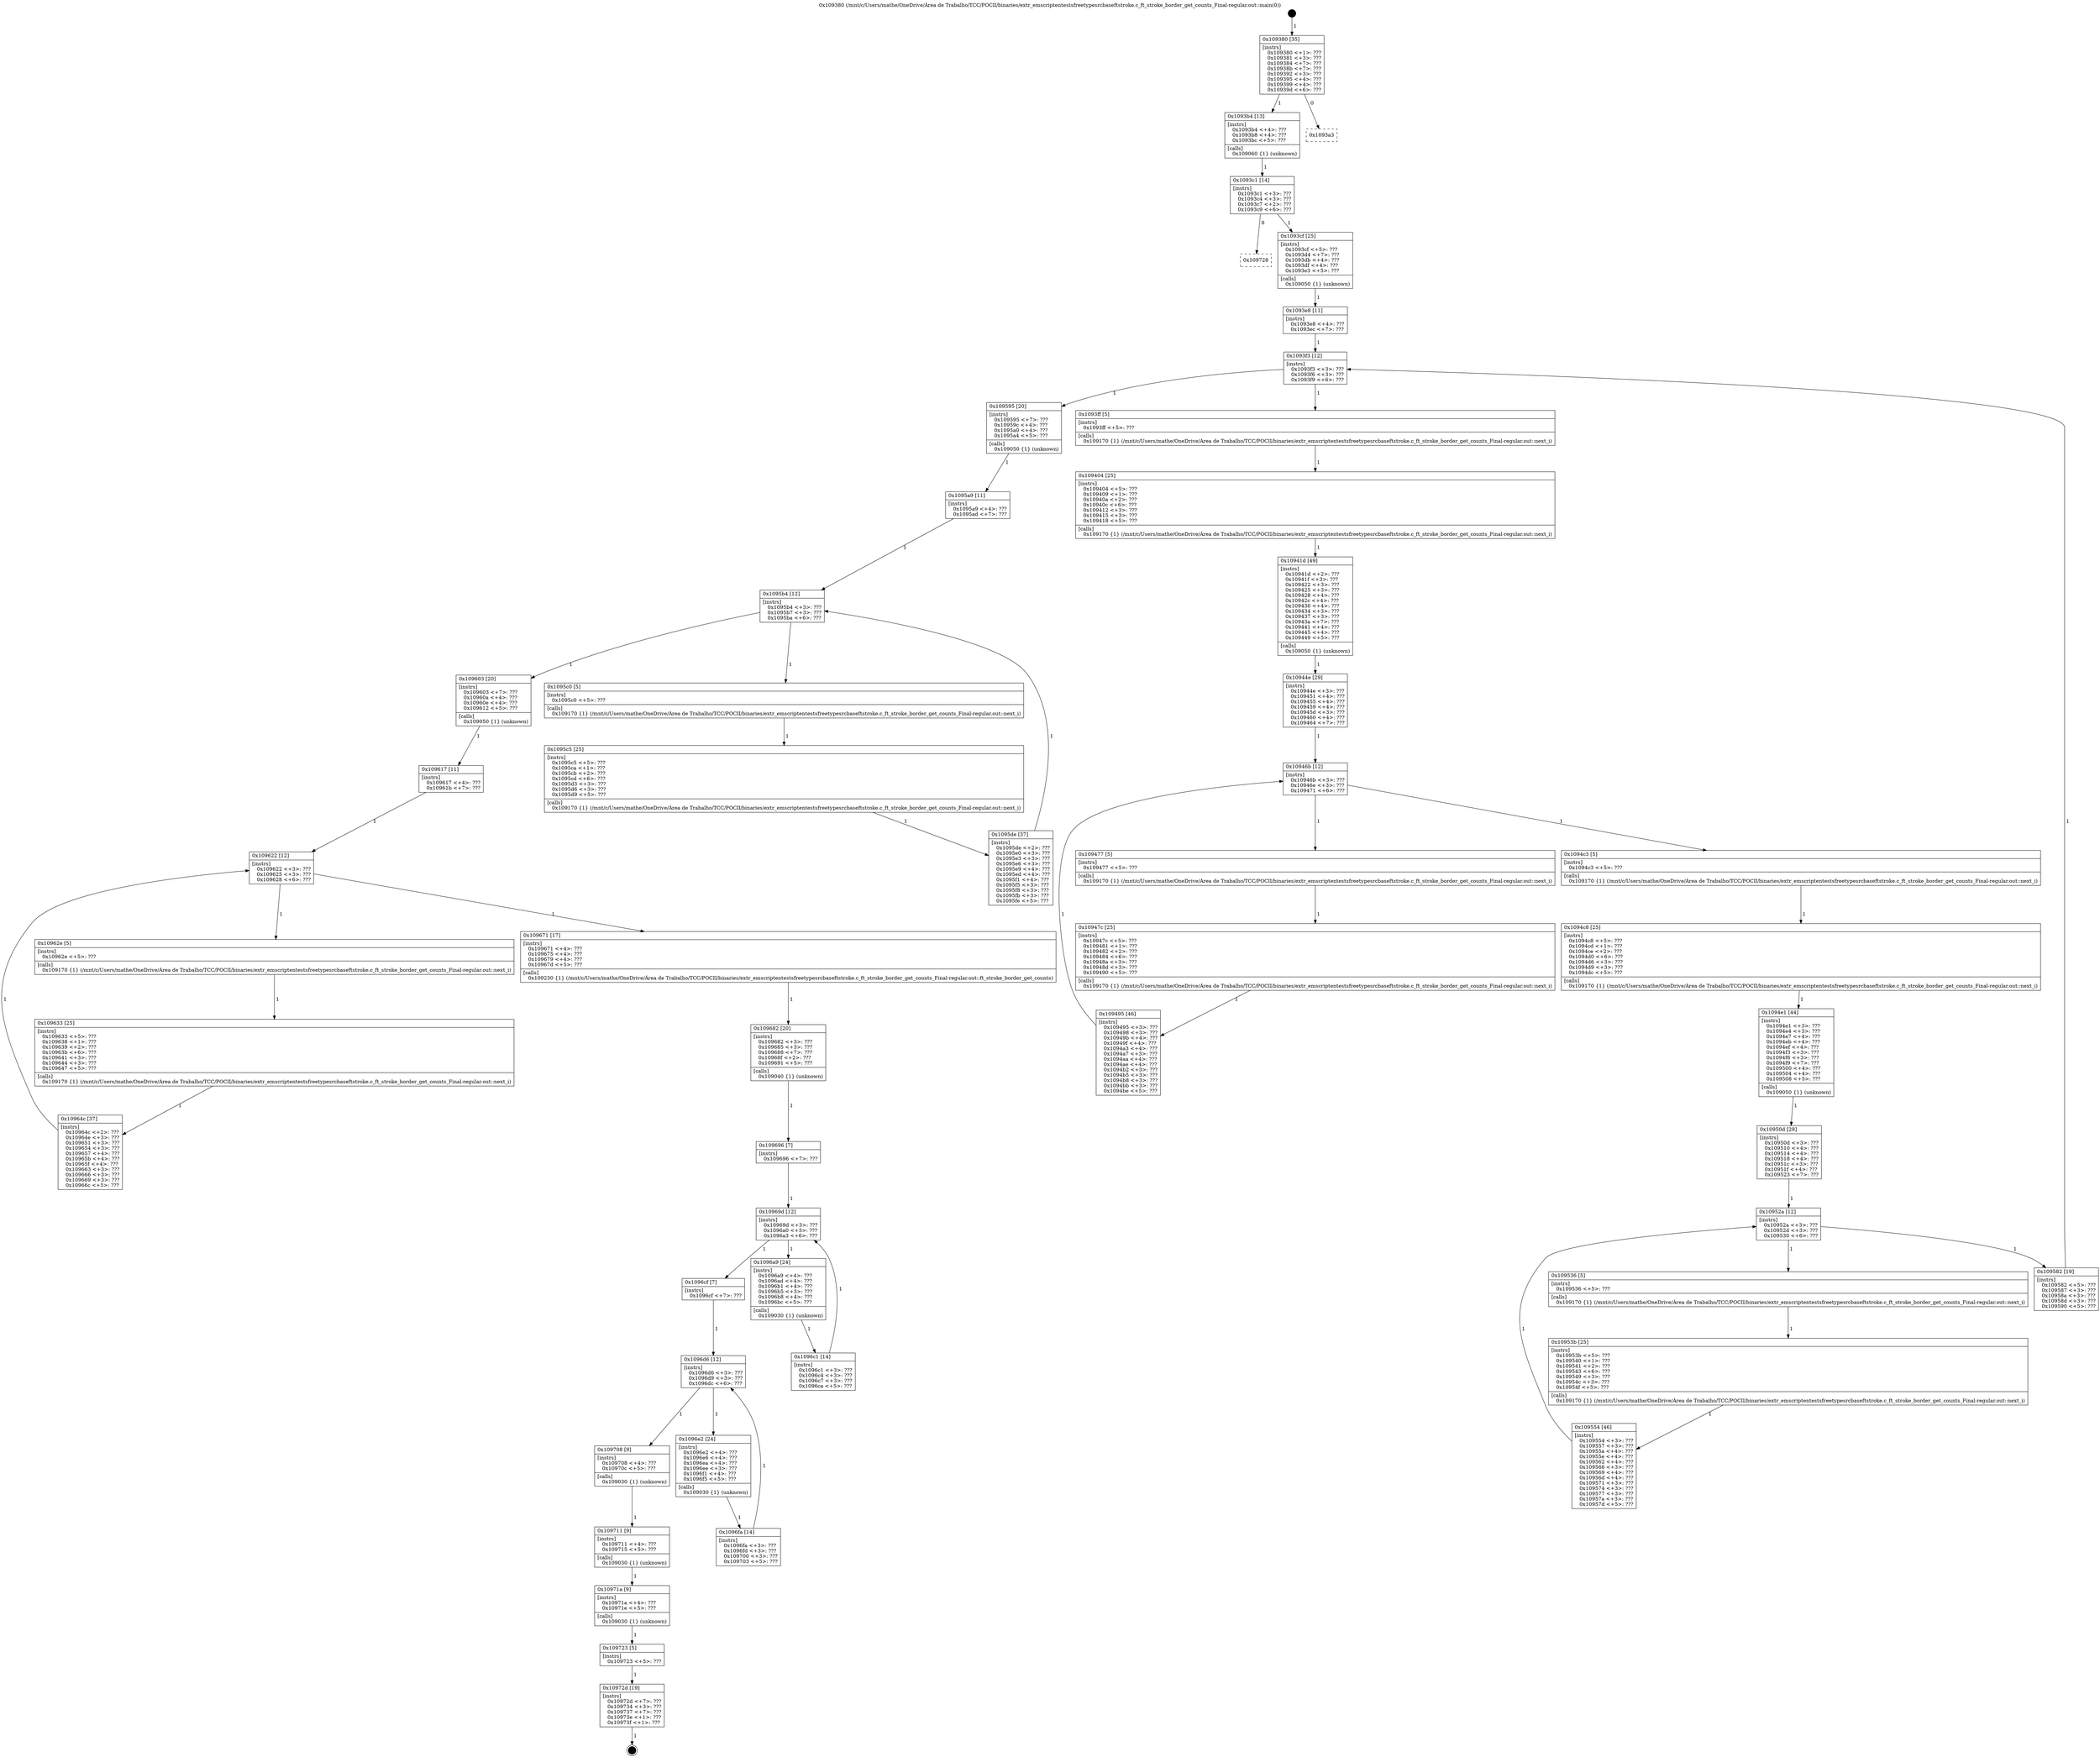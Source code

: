 digraph "0x109380" {
  label = "0x109380 (/mnt/c/Users/mathe/OneDrive/Área de Trabalho/TCC/POCII/binaries/extr_emscriptentestsfreetypesrcbaseftstroke.c_ft_stroke_border_get_counts_Final-regular.out::main(0))"
  labelloc = "t"
  node[shape=record]

  Entry [label="",width=0.3,height=0.3,shape=circle,fillcolor=black,style=filled]
  "0x109380" [label="{
     0x109380 [35]\l
     | [instrs]\l
     &nbsp;&nbsp;0x109380 \<+1\>: ???\l
     &nbsp;&nbsp;0x109381 \<+3\>: ???\l
     &nbsp;&nbsp;0x109384 \<+7\>: ???\l
     &nbsp;&nbsp;0x10938b \<+7\>: ???\l
     &nbsp;&nbsp;0x109392 \<+3\>: ???\l
     &nbsp;&nbsp;0x109395 \<+4\>: ???\l
     &nbsp;&nbsp;0x109399 \<+4\>: ???\l
     &nbsp;&nbsp;0x10939d \<+6\>: ???\l
  }"]
  "0x1093b4" [label="{
     0x1093b4 [13]\l
     | [instrs]\l
     &nbsp;&nbsp;0x1093b4 \<+4\>: ???\l
     &nbsp;&nbsp;0x1093b8 \<+4\>: ???\l
     &nbsp;&nbsp;0x1093bc \<+5\>: ???\l
     | [calls]\l
     &nbsp;&nbsp;0x109060 \{1\} (unknown)\l
  }"]
  "0x1093a3" [label="{
     0x1093a3\l
  }", style=dashed]
  "0x1093c1" [label="{
     0x1093c1 [14]\l
     | [instrs]\l
     &nbsp;&nbsp;0x1093c1 \<+3\>: ???\l
     &nbsp;&nbsp;0x1093c4 \<+3\>: ???\l
     &nbsp;&nbsp;0x1093c7 \<+2\>: ???\l
     &nbsp;&nbsp;0x1093c9 \<+6\>: ???\l
  }"]
  "0x109728" [label="{
     0x109728\l
  }", style=dashed]
  "0x1093cf" [label="{
     0x1093cf [25]\l
     | [instrs]\l
     &nbsp;&nbsp;0x1093cf \<+5\>: ???\l
     &nbsp;&nbsp;0x1093d4 \<+7\>: ???\l
     &nbsp;&nbsp;0x1093db \<+4\>: ???\l
     &nbsp;&nbsp;0x1093df \<+4\>: ???\l
     &nbsp;&nbsp;0x1093e3 \<+5\>: ???\l
     | [calls]\l
     &nbsp;&nbsp;0x109050 \{1\} (unknown)\l
  }"]
  Exit [label="",width=0.3,height=0.3,shape=circle,fillcolor=black,style=filled,peripheries=2]
  "0x1093f3" [label="{
     0x1093f3 [12]\l
     | [instrs]\l
     &nbsp;&nbsp;0x1093f3 \<+3\>: ???\l
     &nbsp;&nbsp;0x1093f6 \<+3\>: ???\l
     &nbsp;&nbsp;0x1093f9 \<+6\>: ???\l
  }"]
  "0x109595" [label="{
     0x109595 [20]\l
     | [instrs]\l
     &nbsp;&nbsp;0x109595 \<+7\>: ???\l
     &nbsp;&nbsp;0x10959c \<+4\>: ???\l
     &nbsp;&nbsp;0x1095a0 \<+4\>: ???\l
     &nbsp;&nbsp;0x1095a4 \<+5\>: ???\l
     | [calls]\l
     &nbsp;&nbsp;0x109050 \{1\} (unknown)\l
  }"]
  "0x1093ff" [label="{
     0x1093ff [5]\l
     | [instrs]\l
     &nbsp;&nbsp;0x1093ff \<+5\>: ???\l
     | [calls]\l
     &nbsp;&nbsp;0x109170 \{1\} (/mnt/c/Users/mathe/OneDrive/Área de Trabalho/TCC/POCII/binaries/extr_emscriptentestsfreetypesrcbaseftstroke.c_ft_stroke_border_get_counts_Final-regular.out::next_i)\l
  }"]
  "0x109404" [label="{
     0x109404 [25]\l
     | [instrs]\l
     &nbsp;&nbsp;0x109404 \<+5\>: ???\l
     &nbsp;&nbsp;0x109409 \<+1\>: ???\l
     &nbsp;&nbsp;0x10940a \<+2\>: ???\l
     &nbsp;&nbsp;0x10940c \<+6\>: ???\l
     &nbsp;&nbsp;0x109412 \<+3\>: ???\l
     &nbsp;&nbsp;0x109415 \<+3\>: ???\l
     &nbsp;&nbsp;0x109418 \<+5\>: ???\l
     | [calls]\l
     &nbsp;&nbsp;0x109170 \{1\} (/mnt/c/Users/mathe/OneDrive/Área de Trabalho/TCC/POCII/binaries/extr_emscriptentestsfreetypesrcbaseftstroke.c_ft_stroke_border_get_counts_Final-regular.out::next_i)\l
  }"]
  "0x10941d" [label="{
     0x10941d [49]\l
     | [instrs]\l
     &nbsp;&nbsp;0x10941d \<+2\>: ???\l
     &nbsp;&nbsp;0x10941f \<+3\>: ???\l
     &nbsp;&nbsp;0x109422 \<+3\>: ???\l
     &nbsp;&nbsp;0x109425 \<+3\>: ???\l
     &nbsp;&nbsp;0x109428 \<+4\>: ???\l
     &nbsp;&nbsp;0x10942c \<+4\>: ???\l
     &nbsp;&nbsp;0x109430 \<+4\>: ???\l
     &nbsp;&nbsp;0x109434 \<+3\>: ???\l
     &nbsp;&nbsp;0x109437 \<+3\>: ???\l
     &nbsp;&nbsp;0x10943a \<+7\>: ???\l
     &nbsp;&nbsp;0x109441 \<+4\>: ???\l
     &nbsp;&nbsp;0x109445 \<+4\>: ???\l
     &nbsp;&nbsp;0x109449 \<+5\>: ???\l
     | [calls]\l
     &nbsp;&nbsp;0x109050 \{1\} (unknown)\l
  }"]
  "0x10946b" [label="{
     0x10946b [12]\l
     | [instrs]\l
     &nbsp;&nbsp;0x10946b \<+3\>: ???\l
     &nbsp;&nbsp;0x10946e \<+3\>: ???\l
     &nbsp;&nbsp;0x109471 \<+6\>: ???\l
  }"]
  "0x1094c3" [label="{
     0x1094c3 [5]\l
     | [instrs]\l
     &nbsp;&nbsp;0x1094c3 \<+5\>: ???\l
     | [calls]\l
     &nbsp;&nbsp;0x109170 \{1\} (/mnt/c/Users/mathe/OneDrive/Área de Trabalho/TCC/POCII/binaries/extr_emscriptentestsfreetypesrcbaseftstroke.c_ft_stroke_border_get_counts_Final-regular.out::next_i)\l
  }"]
  "0x109477" [label="{
     0x109477 [5]\l
     | [instrs]\l
     &nbsp;&nbsp;0x109477 \<+5\>: ???\l
     | [calls]\l
     &nbsp;&nbsp;0x109170 \{1\} (/mnt/c/Users/mathe/OneDrive/Área de Trabalho/TCC/POCII/binaries/extr_emscriptentestsfreetypesrcbaseftstroke.c_ft_stroke_border_get_counts_Final-regular.out::next_i)\l
  }"]
  "0x10947c" [label="{
     0x10947c [25]\l
     | [instrs]\l
     &nbsp;&nbsp;0x10947c \<+5\>: ???\l
     &nbsp;&nbsp;0x109481 \<+1\>: ???\l
     &nbsp;&nbsp;0x109482 \<+2\>: ???\l
     &nbsp;&nbsp;0x109484 \<+6\>: ???\l
     &nbsp;&nbsp;0x10948a \<+3\>: ???\l
     &nbsp;&nbsp;0x10948d \<+3\>: ???\l
     &nbsp;&nbsp;0x109490 \<+5\>: ???\l
     | [calls]\l
     &nbsp;&nbsp;0x109170 \{1\} (/mnt/c/Users/mathe/OneDrive/Área de Trabalho/TCC/POCII/binaries/extr_emscriptentestsfreetypesrcbaseftstroke.c_ft_stroke_border_get_counts_Final-regular.out::next_i)\l
  }"]
  "0x109495" [label="{
     0x109495 [46]\l
     | [instrs]\l
     &nbsp;&nbsp;0x109495 \<+3\>: ???\l
     &nbsp;&nbsp;0x109498 \<+3\>: ???\l
     &nbsp;&nbsp;0x10949b \<+4\>: ???\l
     &nbsp;&nbsp;0x10949f \<+4\>: ???\l
     &nbsp;&nbsp;0x1094a3 \<+4\>: ???\l
     &nbsp;&nbsp;0x1094a7 \<+3\>: ???\l
     &nbsp;&nbsp;0x1094aa \<+4\>: ???\l
     &nbsp;&nbsp;0x1094ae \<+4\>: ???\l
     &nbsp;&nbsp;0x1094b2 \<+3\>: ???\l
     &nbsp;&nbsp;0x1094b5 \<+3\>: ???\l
     &nbsp;&nbsp;0x1094b8 \<+3\>: ???\l
     &nbsp;&nbsp;0x1094bb \<+3\>: ???\l
     &nbsp;&nbsp;0x1094be \<+5\>: ???\l
  }"]
  "0x10944e" [label="{
     0x10944e [29]\l
     | [instrs]\l
     &nbsp;&nbsp;0x10944e \<+3\>: ???\l
     &nbsp;&nbsp;0x109451 \<+4\>: ???\l
     &nbsp;&nbsp;0x109455 \<+4\>: ???\l
     &nbsp;&nbsp;0x109459 \<+4\>: ???\l
     &nbsp;&nbsp;0x10945d \<+3\>: ???\l
     &nbsp;&nbsp;0x109460 \<+4\>: ???\l
     &nbsp;&nbsp;0x109464 \<+7\>: ???\l
  }"]
  "0x1094c8" [label="{
     0x1094c8 [25]\l
     | [instrs]\l
     &nbsp;&nbsp;0x1094c8 \<+5\>: ???\l
     &nbsp;&nbsp;0x1094cd \<+1\>: ???\l
     &nbsp;&nbsp;0x1094ce \<+2\>: ???\l
     &nbsp;&nbsp;0x1094d0 \<+6\>: ???\l
     &nbsp;&nbsp;0x1094d6 \<+3\>: ???\l
     &nbsp;&nbsp;0x1094d9 \<+3\>: ???\l
     &nbsp;&nbsp;0x1094dc \<+5\>: ???\l
     | [calls]\l
     &nbsp;&nbsp;0x109170 \{1\} (/mnt/c/Users/mathe/OneDrive/Área de Trabalho/TCC/POCII/binaries/extr_emscriptentestsfreetypesrcbaseftstroke.c_ft_stroke_border_get_counts_Final-regular.out::next_i)\l
  }"]
  "0x1094e1" [label="{
     0x1094e1 [44]\l
     | [instrs]\l
     &nbsp;&nbsp;0x1094e1 \<+3\>: ???\l
     &nbsp;&nbsp;0x1094e4 \<+3\>: ???\l
     &nbsp;&nbsp;0x1094e7 \<+4\>: ???\l
     &nbsp;&nbsp;0x1094eb \<+4\>: ???\l
     &nbsp;&nbsp;0x1094ef \<+4\>: ???\l
     &nbsp;&nbsp;0x1094f3 \<+3\>: ???\l
     &nbsp;&nbsp;0x1094f6 \<+3\>: ???\l
     &nbsp;&nbsp;0x1094f9 \<+7\>: ???\l
     &nbsp;&nbsp;0x109500 \<+4\>: ???\l
     &nbsp;&nbsp;0x109504 \<+4\>: ???\l
     &nbsp;&nbsp;0x109508 \<+5\>: ???\l
     | [calls]\l
     &nbsp;&nbsp;0x109050 \{1\} (unknown)\l
  }"]
  "0x10952a" [label="{
     0x10952a [12]\l
     | [instrs]\l
     &nbsp;&nbsp;0x10952a \<+3\>: ???\l
     &nbsp;&nbsp;0x10952d \<+3\>: ???\l
     &nbsp;&nbsp;0x109530 \<+6\>: ???\l
  }"]
  "0x109582" [label="{
     0x109582 [19]\l
     | [instrs]\l
     &nbsp;&nbsp;0x109582 \<+5\>: ???\l
     &nbsp;&nbsp;0x109587 \<+3\>: ???\l
     &nbsp;&nbsp;0x10958a \<+3\>: ???\l
     &nbsp;&nbsp;0x10958d \<+3\>: ???\l
     &nbsp;&nbsp;0x109590 \<+5\>: ???\l
  }"]
  "0x109536" [label="{
     0x109536 [5]\l
     | [instrs]\l
     &nbsp;&nbsp;0x109536 \<+5\>: ???\l
     | [calls]\l
     &nbsp;&nbsp;0x109170 \{1\} (/mnt/c/Users/mathe/OneDrive/Área de Trabalho/TCC/POCII/binaries/extr_emscriptentestsfreetypesrcbaseftstroke.c_ft_stroke_border_get_counts_Final-regular.out::next_i)\l
  }"]
  "0x10953b" [label="{
     0x10953b [25]\l
     | [instrs]\l
     &nbsp;&nbsp;0x10953b \<+5\>: ???\l
     &nbsp;&nbsp;0x109540 \<+1\>: ???\l
     &nbsp;&nbsp;0x109541 \<+2\>: ???\l
     &nbsp;&nbsp;0x109543 \<+6\>: ???\l
     &nbsp;&nbsp;0x109549 \<+3\>: ???\l
     &nbsp;&nbsp;0x10954c \<+3\>: ???\l
     &nbsp;&nbsp;0x10954f \<+5\>: ???\l
     | [calls]\l
     &nbsp;&nbsp;0x109170 \{1\} (/mnt/c/Users/mathe/OneDrive/Área de Trabalho/TCC/POCII/binaries/extr_emscriptentestsfreetypesrcbaseftstroke.c_ft_stroke_border_get_counts_Final-regular.out::next_i)\l
  }"]
  "0x109554" [label="{
     0x109554 [46]\l
     | [instrs]\l
     &nbsp;&nbsp;0x109554 \<+3\>: ???\l
     &nbsp;&nbsp;0x109557 \<+3\>: ???\l
     &nbsp;&nbsp;0x10955a \<+4\>: ???\l
     &nbsp;&nbsp;0x10955e \<+4\>: ???\l
     &nbsp;&nbsp;0x109562 \<+4\>: ???\l
     &nbsp;&nbsp;0x109566 \<+3\>: ???\l
     &nbsp;&nbsp;0x109569 \<+4\>: ???\l
     &nbsp;&nbsp;0x10956d \<+4\>: ???\l
     &nbsp;&nbsp;0x109571 \<+3\>: ???\l
     &nbsp;&nbsp;0x109574 \<+3\>: ???\l
     &nbsp;&nbsp;0x109577 \<+3\>: ???\l
     &nbsp;&nbsp;0x10957a \<+3\>: ???\l
     &nbsp;&nbsp;0x10957d \<+5\>: ???\l
  }"]
  "0x10950d" [label="{
     0x10950d [29]\l
     | [instrs]\l
     &nbsp;&nbsp;0x10950d \<+3\>: ???\l
     &nbsp;&nbsp;0x109510 \<+4\>: ???\l
     &nbsp;&nbsp;0x109514 \<+4\>: ???\l
     &nbsp;&nbsp;0x109518 \<+4\>: ???\l
     &nbsp;&nbsp;0x10951c \<+3\>: ???\l
     &nbsp;&nbsp;0x10951f \<+4\>: ???\l
     &nbsp;&nbsp;0x109523 \<+7\>: ???\l
  }"]
  "0x10972d" [label="{
     0x10972d [19]\l
     | [instrs]\l
     &nbsp;&nbsp;0x10972d \<+7\>: ???\l
     &nbsp;&nbsp;0x109734 \<+3\>: ???\l
     &nbsp;&nbsp;0x109737 \<+7\>: ???\l
     &nbsp;&nbsp;0x10973e \<+1\>: ???\l
     &nbsp;&nbsp;0x10973f \<+1\>: ???\l
  }"]
  "0x1093e8" [label="{
     0x1093e8 [11]\l
     | [instrs]\l
     &nbsp;&nbsp;0x1093e8 \<+4\>: ???\l
     &nbsp;&nbsp;0x1093ec \<+7\>: ???\l
  }"]
  "0x1095b4" [label="{
     0x1095b4 [12]\l
     | [instrs]\l
     &nbsp;&nbsp;0x1095b4 \<+3\>: ???\l
     &nbsp;&nbsp;0x1095b7 \<+3\>: ???\l
     &nbsp;&nbsp;0x1095ba \<+6\>: ???\l
  }"]
  "0x109603" [label="{
     0x109603 [20]\l
     | [instrs]\l
     &nbsp;&nbsp;0x109603 \<+7\>: ???\l
     &nbsp;&nbsp;0x10960a \<+4\>: ???\l
     &nbsp;&nbsp;0x10960e \<+4\>: ???\l
     &nbsp;&nbsp;0x109612 \<+5\>: ???\l
     | [calls]\l
     &nbsp;&nbsp;0x109050 \{1\} (unknown)\l
  }"]
  "0x1095c0" [label="{
     0x1095c0 [5]\l
     | [instrs]\l
     &nbsp;&nbsp;0x1095c0 \<+5\>: ???\l
     | [calls]\l
     &nbsp;&nbsp;0x109170 \{1\} (/mnt/c/Users/mathe/OneDrive/Área de Trabalho/TCC/POCII/binaries/extr_emscriptentestsfreetypesrcbaseftstroke.c_ft_stroke_border_get_counts_Final-regular.out::next_i)\l
  }"]
  "0x1095c5" [label="{
     0x1095c5 [25]\l
     | [instrs]\l
     &nbsp;&nbsp;0x1095c5 \<+5\>: ???\l
     &nbsp;&nbsp;0x1095ca \<+1\>: ???\l
     &nbsp;&nbsp;0x1095cb \<+2\>: ???\l
     &nbsp;&nbsp;0x1095cd \<+6\>: ???\l
     &nbsp;&nbsp;0x1095d3 \<+3\>: ???\l
     &nbsp;&nbsp;0x1095d6 \<+3\>: ???\l
     &nbsp;&nbsp;0x1095d9 \<+5\>: ???\l
     | [calls]\l
     &nbsp;&nbsp;0x109170 \{1\} (/mnt/c/Users/mathe/OneDrive/Área de Trabalho/TCC/POCII/binaries/extr_emscriptentestsfreetypesrcbaseftstroke.c_ft_stroke_border_get_counts_Final-regular.out::next_i)\l
  }"]
  "0x1095de" [label="{
     0x1095de [37]\l
     | [instrs]\l
     &nbsp;&nbsp;0x1095de \<+2\>: ???\l
     &nbsp;&nbsp;0x1095e0 \<+3\>: ???\l
     &nbsp;&nbsp;0x1095e3 \<+3\>: ???\l
     &nbsp;&nbsp;0x1095e6 \<+3\>: ???\l
     &nbsp;&nbsp;0x1095e9 \<+4\>: ???\l
     &nbsp;&nbsp;0x1095ed \<+4\>: ???\l
     &nbsp;&nbsp;0x1095f1 \<+4\>: ???\l
     &nbsp;&nbsp;0x1095f5 \<+3\>: ???\l
     &nbsp;&nbsp;0x1095f8 \<+3\>: ???\l
     &nbsp;&nbsp;0x1095fb \<+3\>: ???\l
     &nbsp;&nbsp;0x1095fe \<+5\>: ???\l
  }"]
  "0x1095a9" [label="{
     0x1095a9 [11]\l
     | [instrs]\l
     &nbsp;&nbsp;0x1095a9 \<+4\>: ???\l
     &nbsp;&nbsp;0x1095ad \<+7\>: ???\l
  }"]
  "0x109622" [label="{
     0x109622 [12]\l
     | [instrs]\l
     &nbsp;&nbsp;0x109622 \<+3\>: ???\l
     &nbsp;&nbsp;0x109625 \<+3\>: ???\l
     &nbsp;&nbsp;0x109628 \<+6\>: ???\l
  }"]
  "0x109671" [label="{
     0x109671 [17]\l
     | [instrs]\l
     &nbsp;&nbsp;0x109671 \<+4\>: ???\l
     &nbsp;&nbsp;0x109675 \<+4\>: ???\l
     &nbsp;&nbsp;0x109679 \<+4\>: ???\l
     &nbsp;&nbsp;0x10967d \<+5\>: ???\l
     | [calls]\l
     &nbsp;&nbsp;0x109230 \{1\} (/mnt/c/Users/mathe/OneDrive/Área de Trabalho/TCC/POCII/binaries/extr_emscriptentestsfreetypesrcbaseftstroke.c_ft_stroke_border_get_counts_Final-regular.out::ft_stroke_border_get_counts)\l
  }"]
  "0x10962e" [label="{
     0x10962e [5]\l
     | [instrs]\l
     &nbsp;&nbsp;0x10962e \<+5\>: ???\l
     | [calls]\l
     &nbsp;&nbsp;0x109170 \{1\} (/mnt/c/Users/mathe/OneDrive/Área de Trabalho/TCC/POCII/binaries/extr_emscriptentestsfreetypesrcbaseftstroke.c_ft_stroke_border_get_counts_Final-regular.out::next_i)\l
  }"]
  "0x109633" [label="{
     0x109633 [25]\l
     | [instrs]\l
     &nbsp;&nbsp;0x109633 \<+5\>: ???\l
     &nbsp;&nbsp;0x109638 \<+1\>: ???\l
     &nbsp;&nbsp;0x109639 \<+2\>: ???\l
     &nbsp;&nbsp;0x10963b \<+6\>: ???\l
     &nbsp;&nbsp;0x109641 \<+3\>: ???\l
     &nbsp;&nbsp;0x109644 \<+3\>: ???\l
     &nbsp;&nbsp;0x109647 \<+5\>: ???\l
     | [calls]\l
     &nbsp;&nbsp;0x109170 \{1\} (/mnt/c/Users/mathe/OneDrive/Área de Trabalho/TCC/POCII/binaries/extr_emscriptentestsfreetypesrcbaseftstroke.c_ft_stroke_border_get_counts_Final-regular.out::next_i)\l
  }"]
  "0x10964c" [label="{
     0x10964c [37]\l
     | [instrs]\l
     &nbsp;&nbsp;0x10964c \<+2\>: ???\l
     &nbsp;&nbsp;0x10964e \<+3\>: ???\l
     &nbsp;&nbsp;0x109651 \<+3\>: ???\l
     &nbsp;&nbsp;0x109654 \<+3\>: ???\l
     &nbsp;&nbsp;0x109657 \<+4\>: ???\l
     &nbsp;&nbsp;0x10965b \<+4\>: ???\l
     &nbsp;&nbsp;0x10965f \<+4\>: ???\l
     &nbsp;&nbsp;0x109663 \<+3\>: ???\l
     &nbsp;&nbsp;0x109666 \<+3\>: ???\l
     &nbsp;&nbsp;0x109669 \<+3\>: ???\l
     &nbsp;&nbsp;0x10966c \<+5\>: ???\l
  }"]
  "0x109617" [label="{
     0x109617 [11]\l
     | [instrs]\l
     &nbsp;&nbsp;0x109617 \<+4\>: ???\l
     &nbsp;&nbsp;0x10961b \<+7\>: ???\l
  }"]
  "0x109682" [label="{
     0x109682 [20]\l
     | [instrs]\l
     &nbsp;&nbsp;0x109682 \<+3\>: ???\l
     &nbsp;&nbsp;0x109685 \<+3\>: ???\l
     &nbsp;&nbsp;0x109688 \<+7\>: ???\l
     &nbsp;&nbsp;0x10968f \<+2\>: ???\l
     &nbsp;&nbsp;0x109691 \<+5\>: ???\l
     | [calls]\l
     &nbsp;&nbsp;0x109040 \{1\} (unknown)\l
  }"]
  "0x10969d" [label="{
     0x10969d [12]\l
     | [instrs]\l
     &nbsp;&nbsp;0x10969d \<+3\>: ???\l
     &nbsp;&nbsp;0x1096a0 \<+3\>: ???\l
     &nbsp;&nbsp;0x1096a3 \<+6\>: ???\l
  }"]
  "0x1096d6" [label="{
     0x1096d6 [12]\l
     | [instrs]\l
     &nbsp;&nbsp;0x1096d6 \<+3\>: ???\l
     &nbsp;&nbsp;0x1096d9 \<+3\>: ???\l
     &nbsp;&nbsp;0x1096dc \<+6\>: ???\l
  }"]
  "0x1096a9" [label="{
     0x1096a9 [24]\l
     | [instrs]\l
     &nbsp;&nbsp;0x1096a9 \<+4\>: ???\l
     &nbsp;&nbsp;0x1096ad \<+4\>: ???\l
     &nbsp;&nbsp;0x1096b1 \<+4\>: ???\l
     &nbsp;&nbsp;0x1096b5 \<+3\>: ???\l
     &nbsp;&nbsp;0x1096b8 \<+4\>: ???\l
     &nbsp;&nbsp;0x1096bc \<+5\>: ???\l
     | [calls]\l
     &nbsp;&nbsp;0x109030 \{1\} (unknown)\l
  }"]
  "0x1096c1" [label="{
     0x1096c1 [14]\l
     | [instrs]\l
     &nbsp;&nbsp;0x1096c1 \<+3\>: ???\l
     &nbsp;&nbsp;0x1096c4 \<+3\>: ???\l
     &nbsp;&nbsp;0x1096c7 \<+3\>: ???\l
     &nbsp;&nbsp;0x1096ca \<+5\>: ???\l
  }"]
  "0x109696" [label="{
     0x109696 [7]\l
     | [instrs]\l
     &nbsp;&nbsp;0x109696 \<+7\>: ???\l
  }"]
  "0x109708" [label="{
     0x109708 [9]\l
     | [instrs]\l
     &nbsp;&nbsp;0x109708 \<+4\>: ???\l
     &nbsp;&nbsp;0x10970c \<+5\>: ???\l
     | [calls]\l
     &nbsp;&nbsp;0x109030 \{1\} (unknown)\l
  }"]
  "0x1096e2" [label="{
     0x1096e2 [24]\l
     | [instrs]\l
     &nbsp;&nbsp;0x1096e2 \<+4\>: ???\l
     &nbsp;&nbsp;0x1096e6 \<+4\>: ???\l
     &nbsp;&nbsp;0x1096ea \<+4\>: ???\l
     &nbsp;&nbsp;0x1096ee \<+3\>: ???\l
     &nbsp;&nbsp;0x1096f1 \<+4\>: ???\l
     &nbsp;&nbsp;0x1096f5 \<+5\>: ???\l
     | [calls]\l
     &nbsp;&nbsp;0x109030 \{1\} (unknown)\l
  }"]
  "0x1096fa" [label="{
     0x1096fa [14]\l
     | [instrs]\l
     &nbsp;&nbsp;0x1096fa \<+3\>: ???\l
     &nbsp;&nbsp;0x1096fd \<+3\>: ???\l
     &nbsp;&nbsp;0x109700 \<+3\>: ???\l
     &nbsp;&nbsp;0x109703 \<+5\>: ???\l
  }"]
  "0x1096cf" [label="{
     0x1096cf [7]\l
     | [instrs]\l
     &nbsp;&nbsp;0x1096cf \<+7\>: ???\l
  }"]
  "0x109711" [label="{
     0x109711 [9]\l
     | [instrs]\l
     &nbsp;&nbsp;0x109711 \<+4\>: ???\l
     &nbsp;&nbsp;0x109715 \<+5\>: ???\l
     | [calls]\l
     &nbsp;&nbsp;0x109030 \{1\} (unknown)\l
  }"]
  "0x10971a" [label="{
     0x10971a [9]\l
     | [instrs]\l
     &nbsp;&nbsp;0x10971a \<+4\>: ???\l
     &nbsp;&nbsp;0x10971e \<+5\>: ???\l
     | [calls]\l
     &nbsp;&nbsp;0x109030 \{1\} (unknown)\l
  }"]
  "0x109723" [label="{
     0x109723 [5]\l
     | [instrs]\l
     &nbsp;&nbsp;0x109723 \<+5\>: ???\l
  }"]
  Entry -> "0x109380" [label=" 1"]
  "0x109380" -> "0x1093b4" [label=" 1"]
  "0x109380" -> "0x1093a3" [label=" 0"]
  "0x1093b4" -> "0x1093c1" [label=" 1"]
  "0x1093c1" -> "0x109728" [label=" 0"]
  "0x1093c1" -> "0x1093cf" [label=" 1"]
  "0x10972d" -> Exit [label=" 1"]
  "0x1093cf" -> "0x1093e8" [label=" 1"]
  "0x1093f3" -> "0x109595" [label=" 1"]
  "0x1093f3" -> "0x1093ff" [label=" 1"]
  "0x1093ff" -> "0x109404" [label=" 1"]
  "0x109404" -> "0x10941d" [label=" 1"]
  "0x10941d" -> "0x10944e" [label=" 1"]
  "0x10946b" -> "0x1094c3" [label=" 1"]
  "0x10946b" -> "0x109477" [label=" 1"]
  "0x109477" -> "0x10947c" [label=" 1"]
  "0x10947c" -> "0x109495" [label=" 1"]
  "0x10944e" -> "0x10946b" [label=" 1"]
  "0x109495" -> "0x10946b" [label=" 1"]
  "0x1094c3" -> "0x1094c8" [label=" 1"]
  "0x1094c8" -> "0x1094e1" [label=" 1"]
  "0x1094e1" -> "0x10950d" [label=" 1"]
  "0x10952a" -> "0x109582" [label=" 1"]
  "0x10952a" -> "0x109536" [label=" 1"]
  "0x109536" -> "0x10953b" [label=" 1"]
  "0x10953b" -> "0x109554" [label=" 1"]
  "0x10950d" -> "0x10952a" [label=" 1"]
  "0x109554" -> "0x10952a" [label=" 1"]
  "0x109723" -> "0x10972d" [label=" 1"]
  "0x1093e8" -> "0x1093f3" [label=" 1"]
  "0x109582" -> "0x1093f3" [label=" 1"]
  "0x109595" -> "0x1095a9" [label=" 1"]
  "0x1095b4" -> "0x109603" [label=" 1"]
  "0x1095b4" -> "0x1095c0" [label=" 1"]
  "0x1095c0" -> "0x1095c5" [label=" 1"]
  "0x1095c5" -> "0x1095de" [label=" 1"]
  "0x1095a9" -> "0x1095b4" [label=" 1"]
  "0x1095de" -> "0x1095b4" [label=" 1"]
  "0x109603" -> "0x109617" [label=" 1"]
  "0x109622" -> "0x109671" [label=" 1"]
  "0x109622" -> "0x10962e" [label=" 1"]
  "0x10962e" -> "0x109633" [label=" 1"]
  "0x109633" -> "0x10964c" [label=" 1"]
  "0x109617" -> "0x109622" [label=" 1"]
  "0x10964c" -> "0x109622" [label=" 1"]
  "0x109671" -> "0x109682" [label=" 1"]
  "0x109682" -> "0x109696" [label=" 1"]
  "0x10969d" -> "0x1096cf" [label=" 1"]
  "0x10969d" -> "0x1096a9" [label=" 1"]
  "0x1096a9" -> "0x1096c1" [label=" 1"]
  "0x109696" -> "0x10969d" [label=" 1"]
  "0x1096c1" -> "0x10969d" [label=" 1"]
  "0x1096d6" -> "0x109708" [label=" 1"]
  "0x1096d6" -> "0x1096e2" [label=" 1"]
  "0x1096e2" -> "0x1096fa" [label=" 1"]
  "0x1096cf" -> "0x1096d6" [label=" 1"]
  "0x1096fa" -> "0x1096d6" [label=" 1"]
  "0x109708" -> "0x109711" [label=" 1"]
  "0x109711" -> "0x10971a" [label=" 1"]
  "0x10971a" -> "0x109723" [label=" 1"]
}
